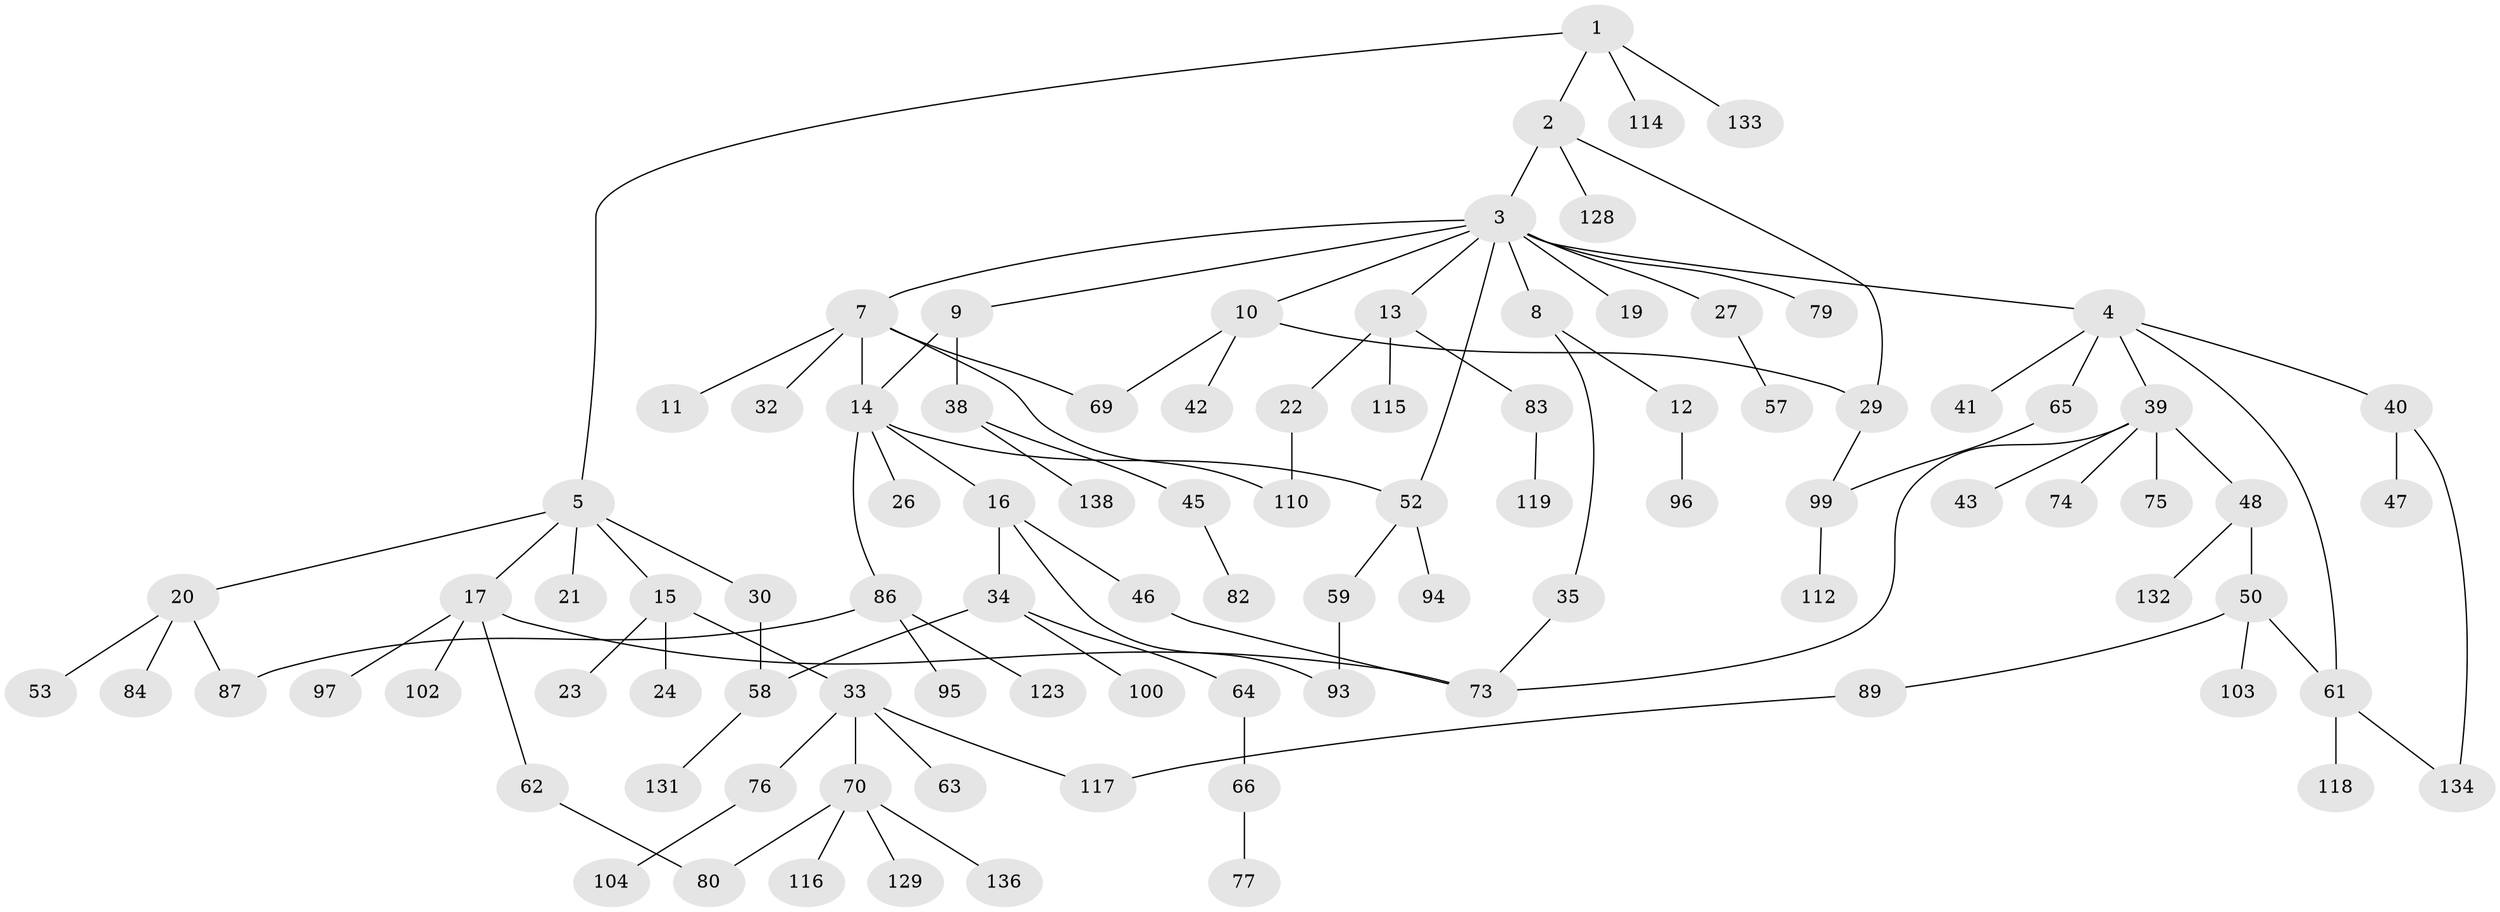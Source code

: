 // original degree distribution, {4: 0.05755395683453238, 5: 0.05755395683453238, 6: 0.02877697841726619, 7: 0.014388489208633094, 3: 0.14388489208633093, 1: 0.4028776978417266, 2: 0.2949640287769784}
// Generated by graph-tools (version 1.1) at 2025/10/02/27/25 16:10:52]
// undirected, 94 vertices, 109 edges
graph export_dot {
graph [start="1"]
  node [color=gray90,style=filled];
  1 [super="+28"];
  2 [super="+122"];
  3 [super="+6"];
  4 [super="+36"];
  5 [super="+67"];
  7 [super="+106"];
  8 [super="+25"];
  9;
  10 [super="+91"];
  11;
  12;
  13 [super="+81"];
  14 [super="+18"];
  15 [super="+126"];
  16 [super="+49"];
  17 [super="+137"];
  19 [super="+90"];
  20 [super="+31"];
  21 [super="+109"];
  22 [super="+60"];
  23 [super="+121"];
  24 [super="+37"];
  26 [super="+113"];
  27 [super="+44"];
  29 [super="+135"];
  30 [super="+55"];
  32;
  33 [super="+56"];
  34 [super="+51"];
  35;
  38 [super="+72"];
  39;
  40 [super="+98"];
  41;
  42;
  43;
  45 [super="+111"];
  46;
  47;
  48 [super="+54"];
  50 [super="+71"];
  52 [super="+88"];
  53;
  57;
  58 [super="+68"];
  59;
  61 [super="+92"];
  62 [super="+78"];
  63;
  64 [super="+127"];
  65;
  66 [super="+139"];
  69 [super="+105"];
  70 [super="+85"];
  73 [super="+125"];
  74;
  75;
  76;
  77;
  79;
  80;
  82 [super="+120"];
  83;
  84 [super="+107"];
  86 [super="+101"];
  87;
  89;
  93 [super="+130"];
  94;
  95;
  96;
  97;
  99 [super="+108"];
  100;
  102;
  103;
  104;
  110;
  112;
  114;
  115;
  116;
  117 [super="+124"];
  118;
  119;
  123;
  128;
  129;
  131;
  132;
  133;
  134;
  136;
  138;
  1 -- 2;
  1 -- 5;
  1 -- 133;
  1 -- 114;
  2 -- 3;
  2 -- 29;
  2 -- 128;
  3 -- 4;
  3 -- 7;
  3 -- 8;
  3 -- 52;
  3 -- 19;
  3 -- 9;
  3 -- 10;
  3 -- 27;
  3 -- 13;
  3 -- 79;
  4 -- 39;
  4 -- 40;
  4 -- 41;
  4 -- 65;
  4 -- 61;
  5 -- 15;
  5 -- 17;
  5 -- 20;
  5 -- 21;
  5 -- 30;
  7 -- 11;
  7 -- 14;
  7 -- 32;
  7 -- 69;
  7 -- 110;
  8 -- 12;
  8 -- 35;
  9 -- 38;
  9 -- 14;
  10 -- 42;
  10 -- 29;
  10 -- 69;
  12 -- 96;
  13 -- 22;
  13 -- 83;
  13 -- 115;
  14 -- 16;
  14 -- 26;
  14 -- 52;
  14 -- 86;
  15 -- 23;
  15 -- 24;
  15 -- 33;
  16 -- 34;
  16 -- 46;
  16 -- 93;
  17 -- 62;
  17 -- 97;
  17 -- 102;
  17 -- 73;
  20 -- 84;
  20 -- 53;
  20 -- 87;
  22 -- 110;
  27 -- 57;
  29 -- 99;
  30 -- 58;
  33 -- 76;
  33 -- 117;
  33 -- 70;
  33 -- 63;
  34 -- 64;
  34 -- 100;
  34 -- 58;
  35 -- 73;
  38 -- 45;
  38 -- 138;
  39 -- 43;
  39 -- 48;
  39 -- 74;
  39 -- 75;
  39 -- 73;
  40 -- 47;
  40 -- 134;
  45 -- 82;
  46 -- 73;
  48 -- 50;
  48 -- 132;
  50 -- 89;
  50 -- 103;
  50 -- 61;
  52 -- 59;
  52 -- 94;
  58 -- 131;
  59 -- 93;
  61 -- 118;
  61 -- 134;
  62 -- 80;
  64 -- 66;
  65 -- 99;
  66 -- 77;
  70 -- 116;
  70 -- 129;
  70 -- 80;
  70 -- 136;
  76 -- 104;
  83 -- 119;
  86 -- 95;
  86 -- 123;
  86 -- 87;
  89 -- 117;
  99 -- 112;
}
